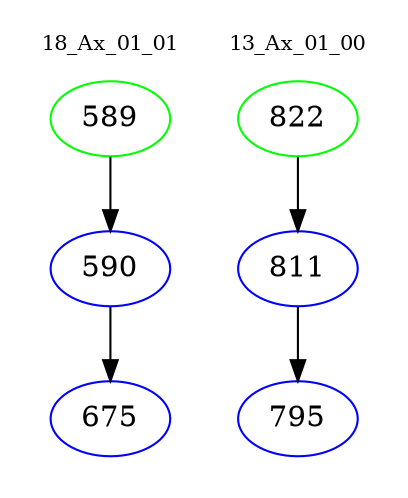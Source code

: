 digraph{
subgraph cluster_0 {
color = white
label = "18_Ax_01_01";
fontsize=10;
T0_589 [label="589", color="green"]
T0_589 -> T0_590 [color="black"]
T0_590 [label="590", color="blue"]
T0_590 -> T0_675 [color="black"]
T0_675 [label="675", color="blue"]
}
subgraph cluster_1 {
color = white
label = "13_Ax_01_00";
fontsize=10;
T1_822 [label="822", color="green"]
T1_822 -> T1_811 [color="black"]
T1_811 [label="811", color="blue"]
T1_811 -> T1_795 [color="black"]
T1_795 [label="795", color="blue"]
}
}

